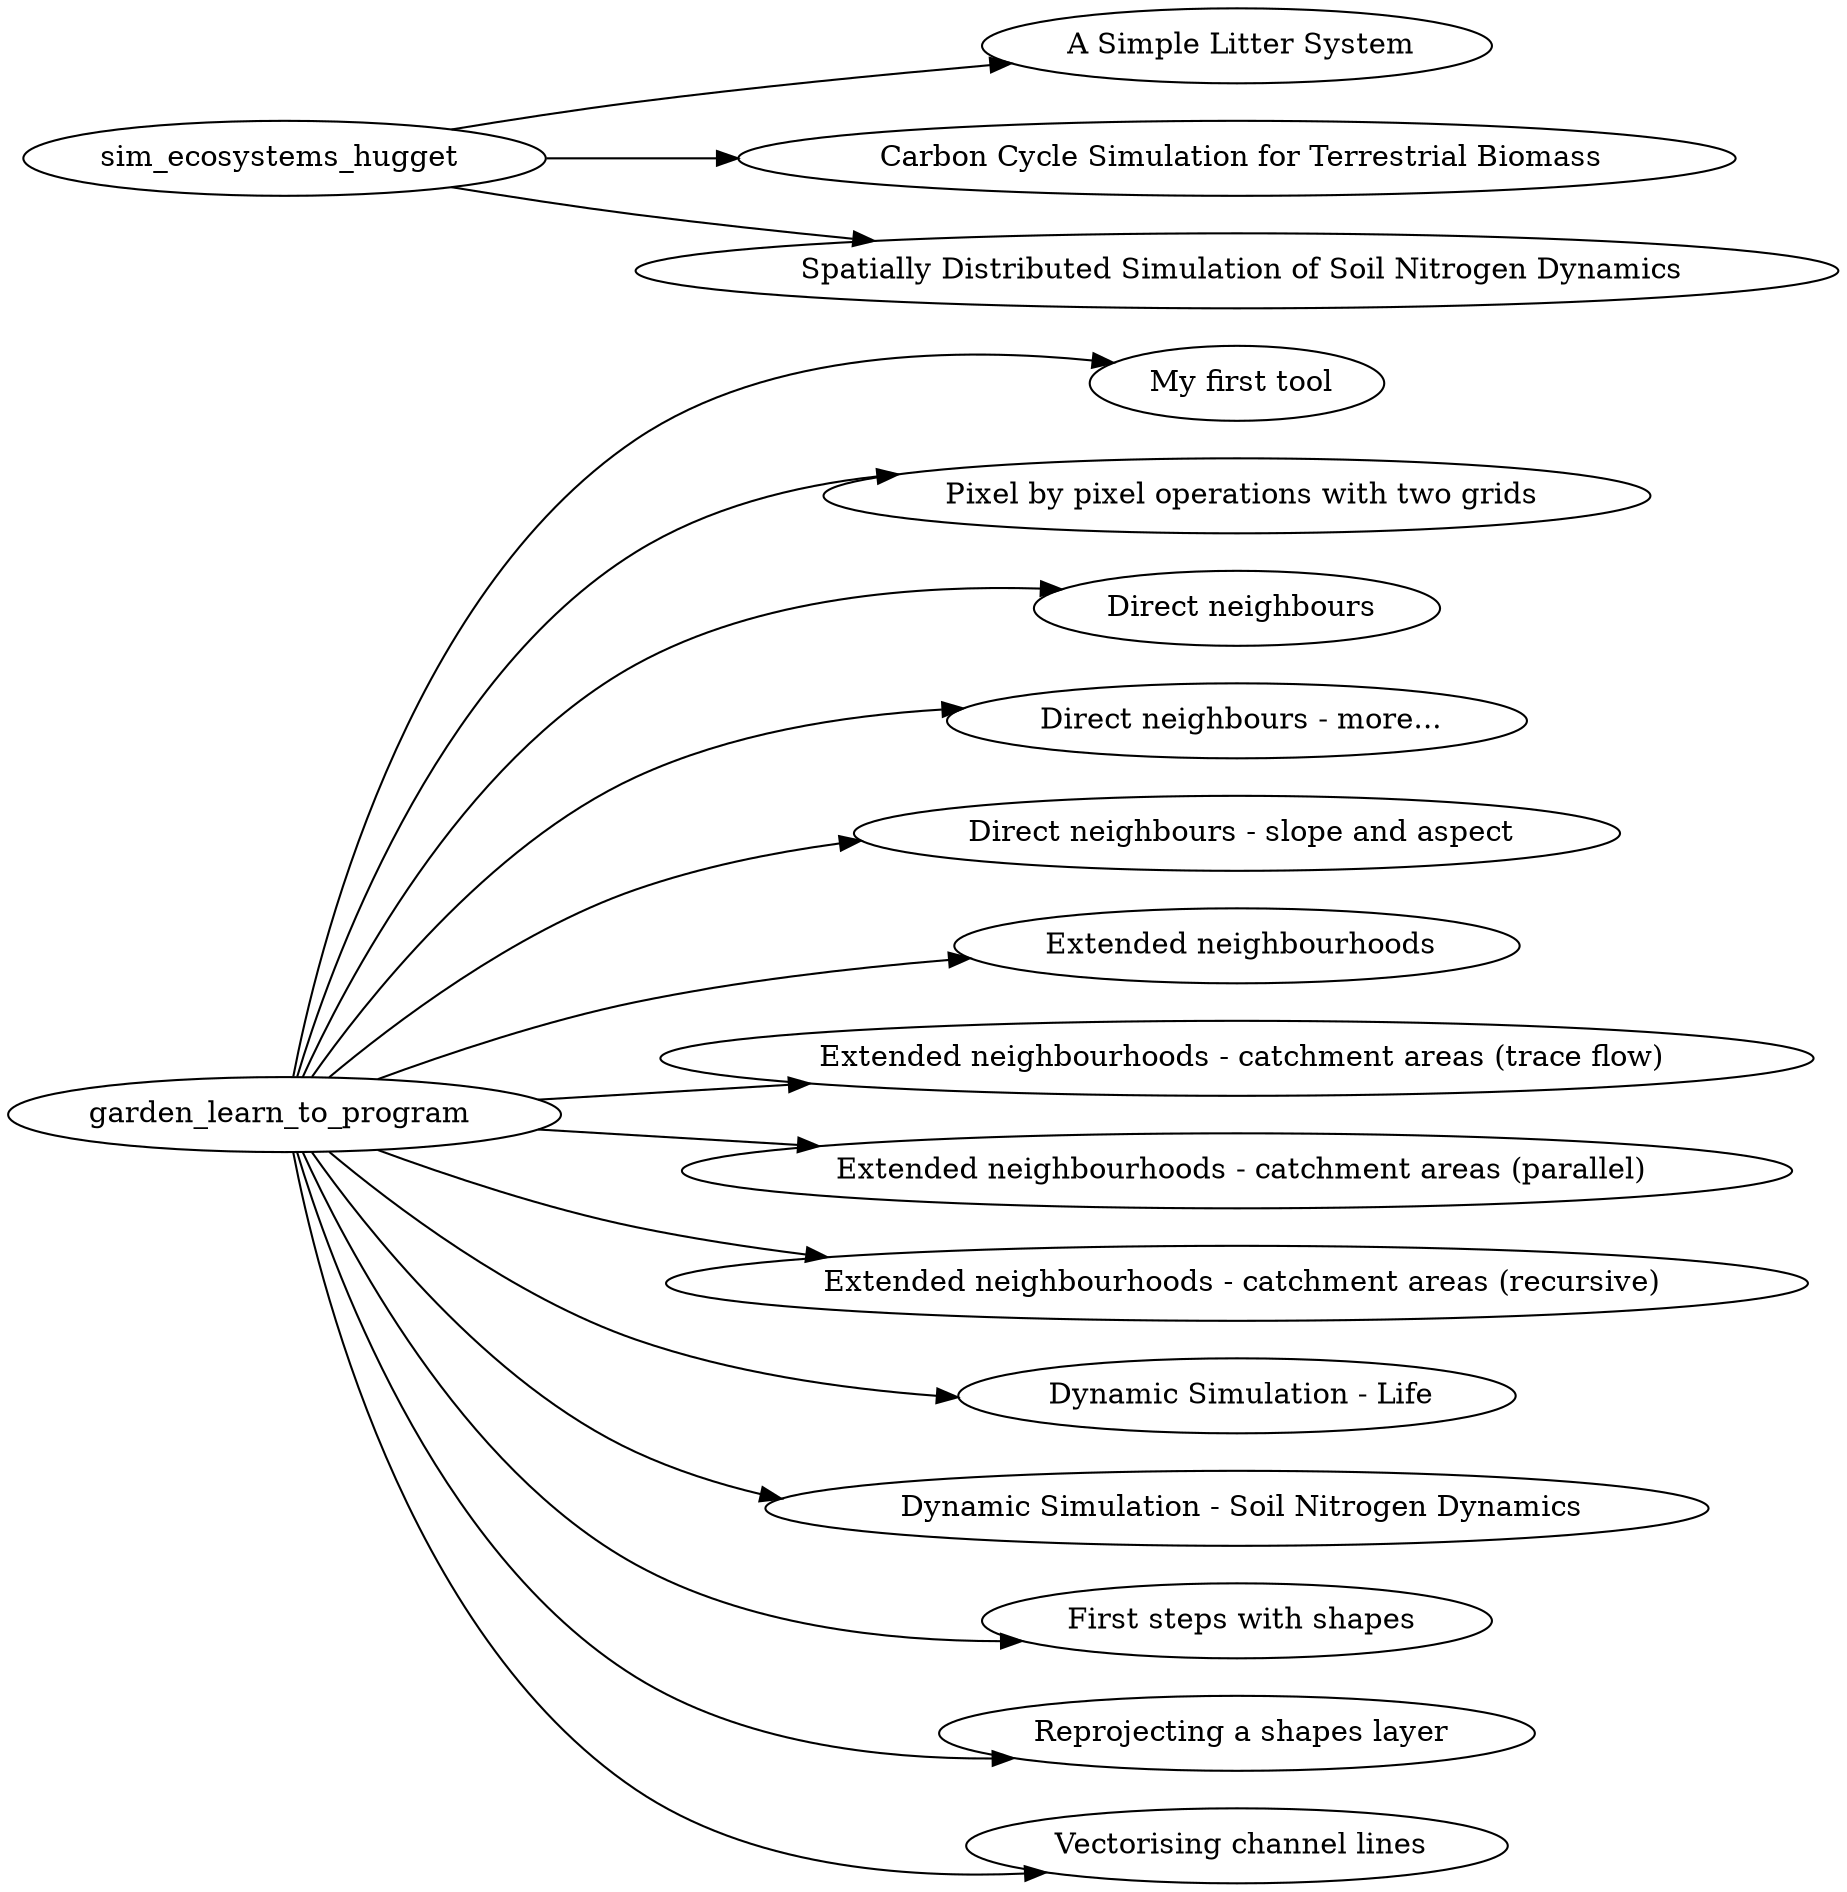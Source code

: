 digraph modules {
	rankdir = LR;
	"garden_learn_to_program " -> " My first tool";
	"garden_learn_to_program " -> " Pixel by pixel operations with two grids";
	"garden_learn_to_program " -> " Direct neighbours";
	"garden_learn_to_program " -> " Direct neighbours - more...";
	"garden_learn_to_program " -> " Direct neighbours - slope and aspect";
	"garden_learn_to_program " -> " Extended neighbourhoods";
	"garden_learn_to_program " -> " Extended neighbourhoods - catchment areas (trace flow)";
	"garden_learn_to_program " -> " Extended neighbourhoods - catchment areas (parallel)";
	"garden_learn_to_program " -> " Extended neighbourhoods - catchment areas (recursive)";
	"garden_learn_to_program " -> " Dynamic Simulation - Life";
	"garden_learn_to_program " -> " Dynamic Simulation - Soil Nitrogen Dynamics";
	"garden_learn_to_program " -> " First steps with shapes";
	"garden_learn_to_program " -> " Reprojecting a shapes layer";
	"garden_learn_to_program " -> " Vectorising channel lines";
	"sim_ecosystems_hugget " -> " A Simple Litter System";
	"sim_ecosystems_hugget " -> " Carbon Cycle Simulation for Terrestrial Biomass";
	"sim_ecosystems_hugget " -> " Spatially Distributed Simulation of Soil Nitrogen Dynamics";
}

